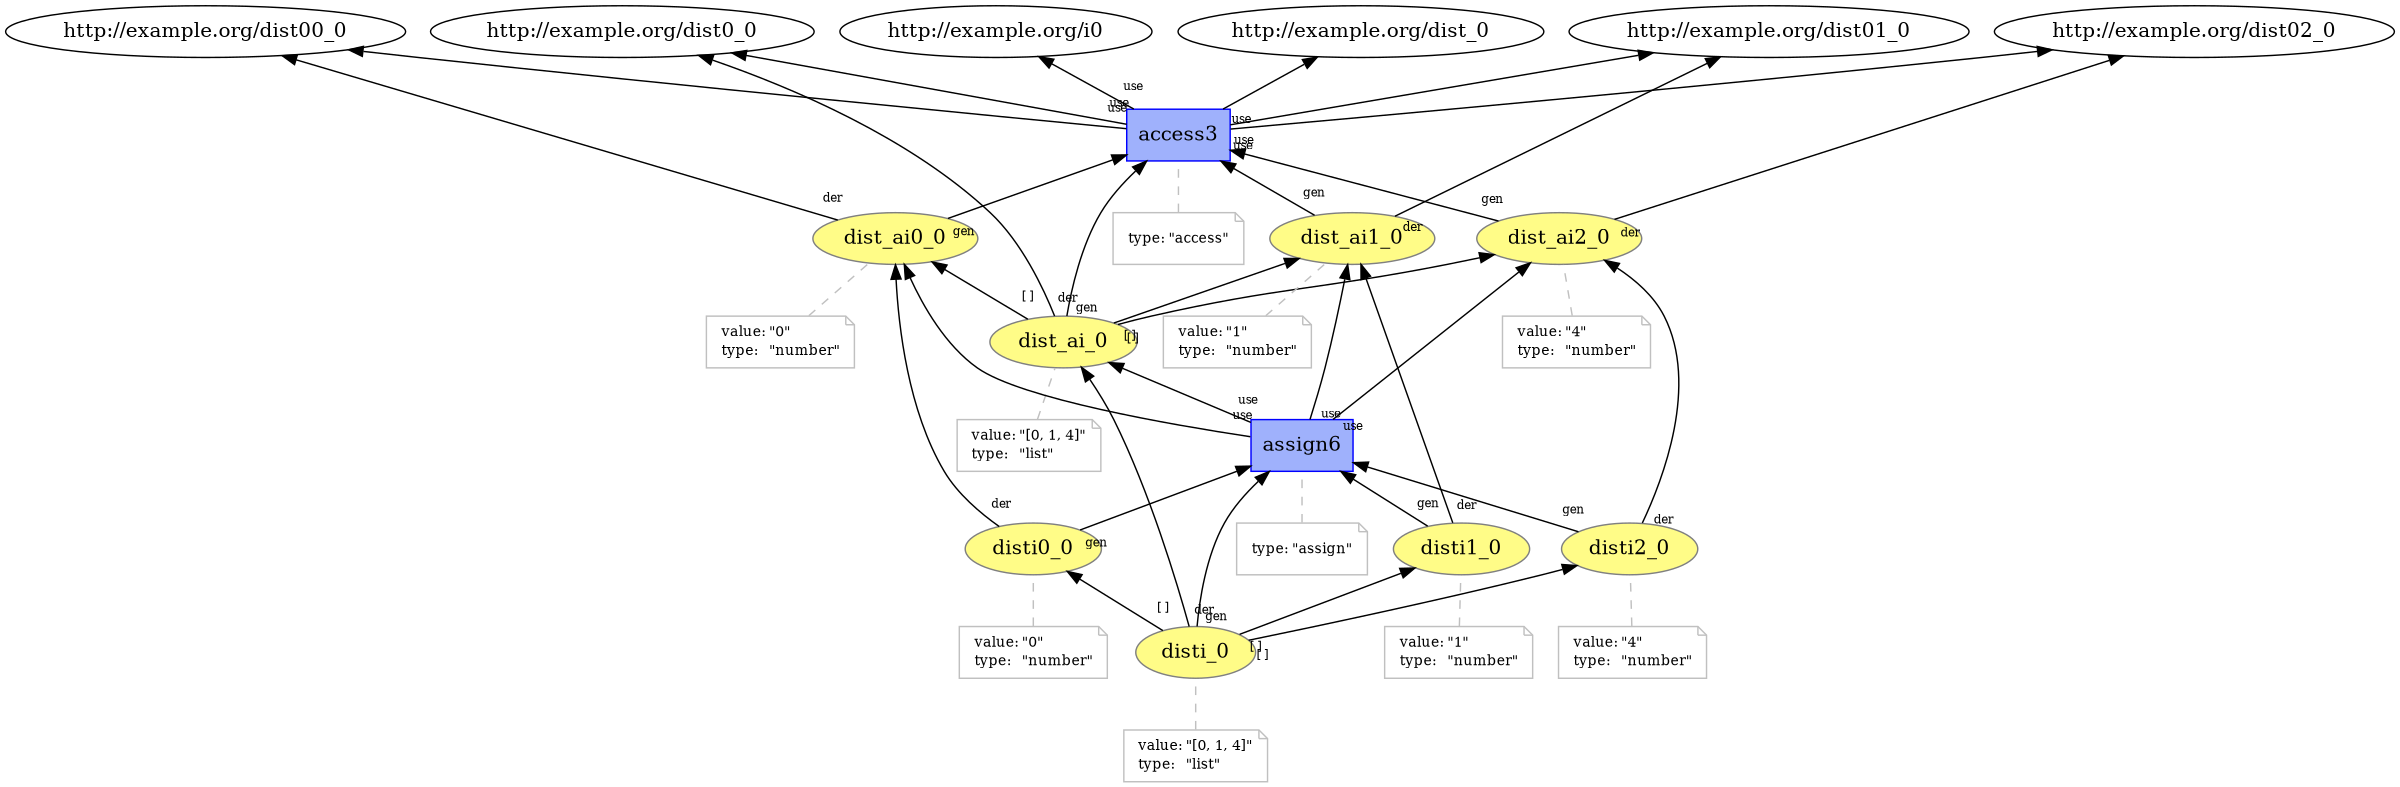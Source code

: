 digraph "PROV" { size="16,12"; rankdir="BT";
"http://example.org/dist_ai_0" [fillcolor="#FFFC87",color="#808080",style="filled",label="dist_ai_0",URL="http://example.org/dist_ai_0"]
"-attrs0" [color="gray",shape="note",fontsize="10",fontcolor="black",label=<<TABLE cellpadding="0" border="0">
	<TR>
	    <TD align="left">value:</TD>
	    <TD align="left">&quot;[0, 1, 4]&quot;</TD>
	</TR>
	<TR>
	    <TD align="left">type:</TD>
	    <TD align="left">&quot;list&quot;</TD>
	</TR>
</TABLE>>]
"-attrs0" -> "http://example.org/dist_ai_0" [color="gray",style="dashed",arrowhead="none"]
"http://example.org/dist_ai0_0" [fillcolor="#FFFC87",color="#808080",style="filled",label="dist_ai0_0",URL="http://example.org/dist_ai0_0"]
"-attrs1" [color="gray",shape="note",fontsize="10",fontcolor="black",label=<<TABLE cellpadding="0" border="0">
	<TR>
	    <TD align="left">value:</TD>
	    <TD align="left">&quot;0&quot;</TD>
	</TR>
	<TR>
	    <TD align="left">type:</TD>
	    <TD align="left">&quot;number&quot;</TD>
	</TR>
</TABLE>>]
"-attrs1" -> "http://example.org/dist_ai0_0" [color="gray",style="dashed",arrowhead="none"]
"http://example.org/dist_ai_0" -> "http://example.org/dist_ai0_0" [labelfontsize="8",labeldistance="1.5",labelangle="60.0",rotation="20",taillabel="[ ]"]
"http://example.org/dist_ai1_0" [fillcolor="#FFFC87",color="#808080",style="filled",label="dist_ai1_0",URL="http://example.org/dist_ai1_0"]
"-attrs2" [color="gray",shape="note",fontsize="10",fontcolor="black",label=<<TABLE cellpadding="0" border="0">
	<TR>
	    <TD align="left">value:</TD>
	    <TD align="left">&quot;1&quot;</TD>
	</TR>
	<TR>
	    <TD align="left">type:</TD>
	    <TD align="left">&quot;number&quot;</TD>
	</TR>
</TABLE>>]
"-attrs2" -> "http://example.org/dist_ai1_0" [color="gray",style="dashed",arrowhead="none"]
"http://example.org/dist_ai_0" -> "http://example.org/dist_ai1_0" [labelfontsize="8",labeldistance="1.5",labelangle="60.0",rotation="20",taillabel="[ ]"]
"http://example.org/dist_ai2_0" [fillcolor="#FFFC87",color="#808080",style="filled",label="dist_ai2_0",URL="http://example.org/dist_ai2_0"]
"-attrs3" [color="gray",shape="note",fontsize="10",fontcolor="black",label=<<TABLE cellpadding="0" border="0">
	<TR>
	    <TD align="left">value:</TD>
	    <TD align="left">&quot;4&quot;</TD>
	</TR>
	<TR>
	    <TD align="left">type:</TD>
	    <TD align="left">&quot;number&quot;</TD>
	</TR>
</TABLE>>]
"-attrs3" -> "http://example.org/dist_ai2_0" [color="gray",style="dashed",arrowhead="none"]
"http://example.org/dist_ai_0" -> "http://example.org/dist_ai2_0" [labelfontsize="8",labeldistance="1.5",labelangle="60.0",rotation="20",taillabel="[ ]"]
"http://example.org/access3" [fillcolor="#9FB1FC",color="#0000FF",shape="polygon",sides="4",style="filled",label="access3",URL="http://example.org/access3"]
"-attrs4" [color="gray",shape="note",fontsize="10",fontcolor="black",label=<<TABLE cellpadding="0" border="0">
	<TR>
	    <TD align="left">type:</TD>
	    <TD align="left">&quot;access&quot;</TD>
	</TR>
</TABLE>>]
"-attrs4" -> "http://example.org/access3" [color="gray",style="dashed",arrowhead="none"]
"http://example.org/access3" -> "http://example.org/dist0_0" [labelfontsize="8",labeldistance="1.5",labelangle="60.0",rotation="20",taillabel="use"]
"http://example.org/dist_ai_0" -> "http://example.org/dist0_0" [labelfontsize="8",labeldistance="1.5",labelangle="60.0",rotation="20",taillabel="der"]
"http://example.org/dist_ai_0" -> "http://example.org/access3" [labelfontsize="8",labeldistance="1.5",labelangle="60.0",rotation="20",taillabel="gen"]
"http://example.org/access3" -> "http://example.org/dist00_0" [labelfontsize="8",labeldistance="1.5",labelangle="60.0",rotation="20",taillabel="use"]
"http://example.org/dist_ai0_0" -> "http://example.org/dist00_0" [labelfontsize="8",labeldistance="1.5",labelangle="60.0",rotation="20",taillabel="der"]
"http://example.org/dist_ai0_0" -> "http://example.org/access3" [labelfontsize="8",labeldistance="1.5",labelangle="60.0",rotation="20",taillabel="gen"]
"http://example.org/access3" -> "http://example.org/dist01_0" [labelfontsize="8",labeldistance="1.5",labelangle="60.0",rotation="20",taillabel="use"]
"http://example.org/dist_ai1_0" -> "http://example.org/dist01_0" [labelfontsize="8",labeldistance="1.5",labelangle="60.0",rotation="20",taillabel="der"]
"http://example.org/dist_ai1_0" -> "http://example.org/access3" [labelfontsize="8",labeldistance="1.5",labelangle="60.0",rotation="20",taillabel="gen"]
"http://example.org/access3" -> "http://example.org/dist02_0" [labelfontsize="8",labeldistance="1.5",labelangle="60.0",rotation="20",taillabel="use"]
"http://example.org/dist_ai2_0" -> "http://example.org/dist02_0" [labelfontsize="8",labeldistance="1.5",labelangle="60.0",rotation="20",taillabel="der"]
"http://example.org/dist_ai2_0" -> "http://example.org/access3" [labelfontsize="8",labeldistance="1.5",labelangle="60.0",rotation="20",taillabel="gen"]
"http://example.org/access3" -> "http://example.org/dist_0" [labelfontsize="8",labeldistance="1.5",labelangle="60.0",rotation="20",taillabel="use"]
"http://example.org/access3" -> "http://example.org/i0" [labelfontsize="8",labeldistance="1.5",labelangle="60.0",rotation="20",taillabel="use"]
"http://example.org/disti_0" [fillcolor="#FFFC87",color="#808080",style="filled",label="disti_0",URL="http://example.org/disti_0"]
"-attrs5" [color="gray",shape="note",fontsize="10",fontcolor="black",label=<<TABLE cellpadding="0" border="0">
	<TR>
	    <TD align="left">value:</TD>
	    <TD align="left">&quot;[0, 1, 4]&quot;</TD>
	</TR>
	<TR>
	    <TD align="left">type:</TD>
	    <TD align="left">&quot;list&quot;</TD>
	</TR>
</TABLE>>]
"-attrs5" -> "http://example.org/disti_0" [color="gray",style="dashed",arrowhead="none"]
"http://example.org/disti0_0" [fillcolor="#FFFC87",color="#808080",style="filled",label="disti0_0",URL="http://example.org/disti0_0"]
"-attrs6" [color="gray",shape="note",fontsize="10",fontcolor="black",label=<<TABLE cellpadding="0" border="0">
	<TR>
	    <TD align="left">value:</TD>
	    <TD align="left">&quot;0&quot;</TD>
	</TR>
	<TR>
	    <TD align="left">type:</TD>
	    <TD align="left">&quot;number&quot;</TD>
	</TR>
</TABLE>>]
"-attrs6" -> "http://example.org/disti0_0" [color="gray",style="dashed",arrowhead="none"]
"http://example.org/disti_0" -> "http://example.org/disti0_0" [labelfontsize="8",labeldistance="1.5",labelangle="60.0",rotation="20",taillabel="[ ]"]
"http://example.org/disti1_0" [fillcolor="#FFFC87",color="#808080",style="filled",label="disti1_0",URL="http://example.org/disti1_0"]
"-attrs7" [color="gray",shape="note",fontsize="10",fontcolor="black",label=<<TABLE cellpadding="0" border="0">
	<TR>
	    <TD align="left">value:</TD>
	    <TD align="left">&quot;1&quot;</TD>
	</TR>
	<TR>
	    <TD align="left">type:</TD>
	    <TD align="left">&quot;number&quot;</TD>
	</TR>
</TABLE>>]
"-attrs7" -> "http://example.org/disti1_0" [color="gray",style="dashed",arrowhead="none"]
"http://example.org/disti_0" -> "http://example.org/disti1_0" [labelfontsize="8",labeldistance="1.5",labelangle="60.0",rotation="20",taillabel="[ ]"]
"http://example.org/disti2_0" [fillcolor="#FFFC87",color="#808080",style="filled",label="disti2_0",URL="http://example.org/disti2_0"]
"-attrs8" [color="gray",shape="note",fontsize="10",fontcolor="black",label=<<TABLE cellpadding="0" border="0">
	<TR>
	    <TD align="left">value:</TD>
	    <TD align="left">&quot;4&quot;</TD>
	</TR>
	<TR>
	    <TD align="left">type:</TD>
	    <TD align="left">&quot;number&quot;</TD>
	</TR>
</TABLE>>]
"-attrs8" -> "http://example.org/disti2_0" [color="gray",style="dashed",arrowhead="none"]
"http://example.org/disti_0" -> "http://example.org/disti2_0" [labelfontsize="8",labeldistance="1.5",labelangle="60.0",rotation="20",taillabel="[ ]"]
"http://example.org/assign6" [fillcolor="#9FB1FC",color="#0000FF",shape="polygon",sides="4",style="filled",label="assign6",URL="http://example.org/assign6"]
"-attrs9" [color="gray",shape="note",fontsize="10",fontcolor="black",label=<<TABLE cellpadding="0" border="0">
	<TR>
	    <TD align="left">type:</TD>
	    <TD align="left">&quot;assign&quot;</TD>
	</TR>
</TABLE>>]
"-attrs9" -> "http://example.org/assign6" [color="gray",style="dashed",arrowhead="none"]
"http://example.org/assign6" -> "http://example.org/dist_ai_0" [labelfontsize="8",labeldistance="1.5",labelangle="60.0",rotation="20",taillabel="use"]
"http://example.org/disti_0" -> "http://example.org/dist_ai_0" [labelfontsize="8",labeldistance="1.5",labelangle="60.0",rotation="20",taillabel="der"]
"http://example.org/disti_0" -> "http://example.org/assign6" [labelfontsize="8",labeldistance="1.5",labelangle="60.0",rotation="20",taillabel="gen"]
"http://example.org/assign6" -> "http://example.org/dist_ai0_0" [labelfontsize="8",labeldistance="1.5",labelangle="60.0",rotation="20",taillabel="use"]
"http://example.org/disti0_0" -> "http://example.org/dist_ai0_0" [labelfontsize="8",labeldistance="1.5",labelangle="60.0",rotation="20",taillabel="der"]
"http://example.org/disti0_0" -> "http://example.org/assign6" [labelfontsize="8",labeldistance="1.5",labelangle="60.0",rotation="20",taillabel="gen"]
"http://example.org/assign6" -> "http://example.org/dist_ai1_0" [labelfontsize="8",labeldistance="1.5",labelangle="60.0",rotation="20",taillabel="use"]
"http://example.org/disti1_0" -> "http://example.org/dist_ai1_0" [labelfontsize="8",labeldistance="1.5",labelangle="60.0",rotation="20",taillabel="der"]
"http://example.org/disti1_0" -> "http://example.org/assign6" [labelfontsize="8",labeldistance="1.5",labelangle="60.0",rotation="20",taillabel="gen"]
"http://example.org/assign6" -> "http://example.org/dist_ai2_0" [labelfontsize="8",labeldistance="1.5",labelangle="60.0",rotation="20",taillabel="use"]
"http://example.org/disti2_0" -> "http://example.org/dist_ai2_0" [labelfontsize="8",labeldistance="1.5",labelangle="60.0",rotation="20",taillabel="der"]
"http://example.org/disti2_0" -> "http://example.org/assign6" [labelfontsize="8",labeldistance="1.5",labelangle="60.0",rotation="20",taillabel="gen"]
}
